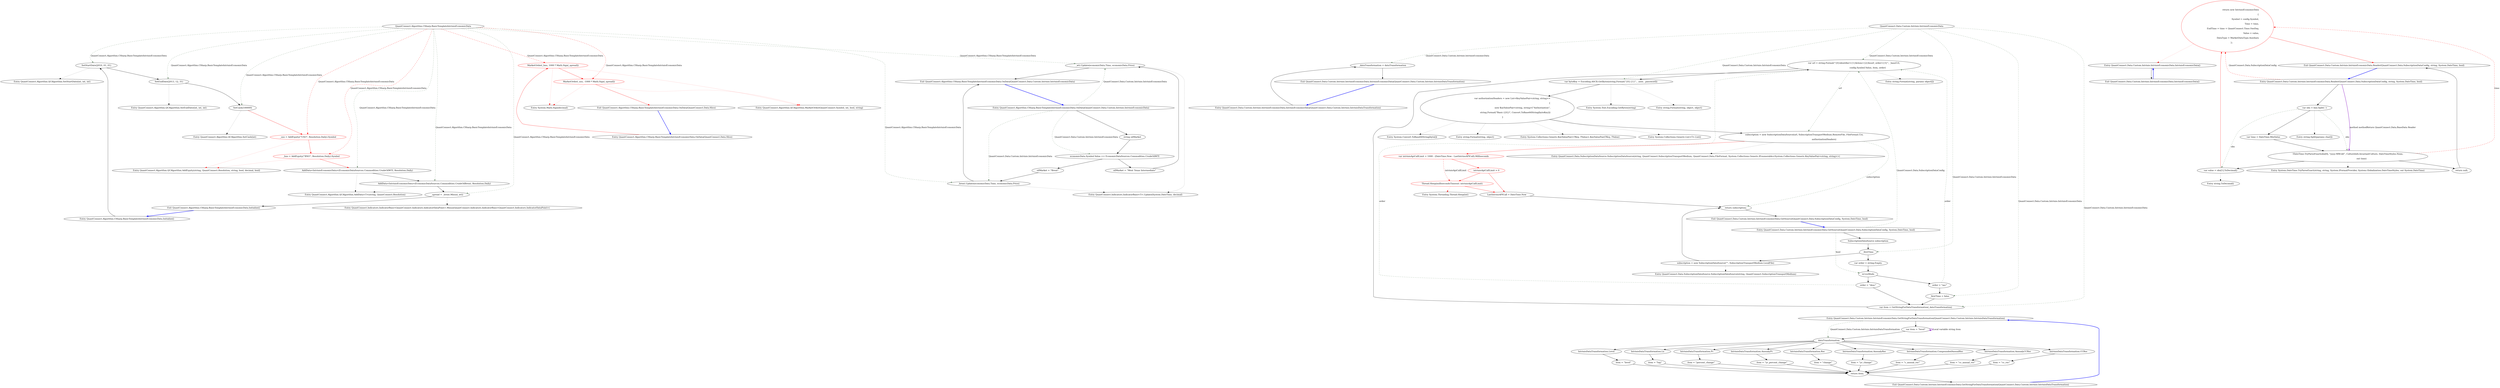 digraph  {
n31 [label="QuantConnect.Algorithm.CSharp.BasicTemplateIntrinioEconomicData", span=""];
n0 [label="Entry QuantConnect.Algorithm.CSharp.BasicTemplateIntrinioEconomicData.Initialize()", span="43-43", cluster="QuantConnect.Algorithm.CSharp.BasicTemplateIntrinioEconomicData.Initialize()"];
n1 [label="SetStartDate(2010, 01, 01)", span="45-45", cluster="QuantConnect.Algorithm.CSharp.BasicTemplateIntrinioEconomicData.Initialize()"];
n2 [label="SetEndDate(2013, 12, 31)", span="46-46", cluster="QuantConnect.Algorithm.CSharp.BasicTemplateIntrinioEconomicData.Initialize()"];
n10 [label="Entry QuantConnect.Algorithm.QCAlgorithm.SetStartDate(int, int, int)", span="1093-1093", cluster="QuantConnect.Algorithm.QCAlgorithm.SetStartDate(int, int, int)"];
n3 [label="SetCash(100000)", span="47-47", cluster="QuantConnect.Algorithm.CSharp.BasicTemplateIntrinioEconomicData.Initialize()"];
n11 [label="Entry QuantConnect.Algorithm.QCAlgorithm.SetEndDate(int, int, int)", span="1118-1118", cluster="QuantConnect.Algorithm.QCAlgorithm.SetEndDate(int, int, int)"];
n4 [label="_uso = AddEquity(''USO'', Resolution.Daily).Symbol", span="53-53", cluster="QuantConnect.Algorithm.CSharp.BasicTemplateIntrinioEconomicData.Initialize()", color=red, community=0];
n12 [label="Entry QuantConnect.Algorithm.QCAlgorithm.SetCash(int)", span="1042-1042", cluster="QuantConnect.Algorithm.QCAlgorithm.SetCash(int)"];
n5 [label="_bno = AddEquity(''BNO'', Resolution.Daily).Symbol", span="54-54", cluster="QuantConnect.Algorithm.CSharp.BasicTemplateIntrinioEconomicData.Initialize()", color=red, community=0];
n13 [label="Entry QuantConnect.Algorithm.QCAlgorithm.AddEquity(string, QuantConnect.Resolution, string, bool, decimal, bool)", span="1367-1367", cluster="QuantConnect.Algorithm.QCAlgorithm.AddEquity(string, QuantConnect.Resolution, string, bool, decimal, bool)"];
n6 [label="AddData<IntrinioEconomicData>(EconomicDataSources.Commodities.CrudeOilWTI, Resolution.Daily)", span="56-56", cluster="QuantConnect.Algorithm.CSharp.BasicTemplateIntrinioEconomicData.Initialize()"];
n7 [label="AddData<IntrinioEconomicData>(EconomicDataSources.Commodities.CrudeOilBrent, Resolution.Daily)", span="57-57", cluster="QuantConnect.Algorithm.CSharp.BasicTemplateIntrinioEconomicData.Initialize()"];
n14 [label="Entry QuantConnect.Algorithm.QCAlgorithm.AddData<T>(string, QuantConnect.Resolution)", span="1600-1600", cluster="QuantConnect.Algorithm.QCAlgorithm.AddData<T>(string, QuantConnect.Resolution)"];
n8 [label="_spread = _brent.Minus(_wti)", span="58-58", cluster="QuantConnect.Algorithm.CSharp.BasicTemplateIntrinioEconomicData.Initialize()"];
n9 [label="Exit QuantConnect.Algorithm.CSharp.BasicTemplateIntrinioEconomicData.Initialize()", span="43-43", cluster="QuantConnect.Algorithm.CSharp.BasicTemplateIntrinioEconomicData.Initialize()"];
n15 [label="Entry QuantConnect.Indicators.IndicatorBase<QuantConnect.Indicators.IndicatorDataPoint>.Minus(QuantConnect.Indicators.IndicatorBase<QuantConnect.Indicators.IndicatorDataPoint>)", span="170-170", cluster="QuantConnect.Indicators.IndicatorBase<QuantConnect.Indicators.IndicatorDataPoint>.Minus(QuantConnect.Indicators.IndicatorBase<QuantConnect.Indicators.IndicatorDataPoint>)"];
n16 [label="Entry QuantConnect.Algorithm.CSharp.BasicTemplateIntrinioEconomicData.OnData(QuantConnect.Data.Slice)", span="65-65", cluster="QuantConnect.Algorithm.CSharp.BasicTemplateIntrinioEconomicData.OnData(QuantConnect.Data.Slice)"];
n17 [label="MarketOrder(_bno, 1000 * Math.Sign(_spread))", span="67-67", cluster="QuantConnect.Algorithm.CSharp.BasicTemplateIntrinioEconomicData.OnData(QuantConnect.Data.Slice)", color=red, community=0];
n18 [label="MarketOrder(_uso, -1000 * Math.Sign(_spread))", span="68-68", cluster="QuantConnect.Algorithm.CSharp.BasicTemplateIntrinioEconomicData.OnData(QuantConnect.Data.Slice)", color=red, community=0];
n20 [label="Entry System.Math.Sign(decimal)", span="0-0", cluster="System.Math.Sign(decimal)"];
n21 [label="Entry QuantConnect.Algorithm.QCAlgorithm.MarketOrder(QuantConnect.Symbol, int, bool, string)", span="171-171", cluster="QuantConnect.Algorithm.QCAlgorithm.MarketOrder(QuantConnect.Symbol, int, bool, string)"];
n19 [label="Exit QuantConnect.Algorithm.CSharp.BasicTemplateIntrinioEconomicData.OnData(QuantConnect.Data.Slice)", span="65-65", cluster="QuantConnect.Algorithm.CSharp.BasicTemplateIntrinioEconomicData.OnData(QuantConnect.Data.Slice)"];
n22 [label="Entry QuantConnect.Algorithm.CSharp.BasicTemplateIntrinioEconomicData.OnData(QuantConnect.Data.Custom.Intrinio.IntrinioEconomicData)", span="71-71", cluster="QuantConnect.Algorithm.CSharp.BasicTemplateIntrinioEconomicData.OnData(QuantConnect.Data.Custom.Intrinio.IntrinioEconomicData)"];
n23 [label="string oilMarket", span="73-73", cluster="QuantConnect.Algorithm.CSharp.BasicTemplateIntrinioEconomicData.OnData(QuantConnect.Data.Custom.Intrinio.IntrinioEconomicData)"];
n24 [label="economicData.Symbol.Value == EconomicDataSources.Commodities.CrudeOilWTI", span="74-74", cluster="QuantConnect.Algorithm.CSharp.BasicTemplateIntrinioEconomicData.OnData(QuantConnect.Data.Custom.Intrinio.IntrinioEconomicData)"];
n26 [label="_wti.Update(economicData.Time, economicData.Price)", span="77-77", cluster="QuantConnect.Algorithm.CSharp.BasicTemplateIntrinioEconomicData.OnData(QuantConnect.Data.Custom.Intrinio.IntrinioEconomicData)"];
n28 [label="_brent.Update(economicData.Time, economicData.Price)", span="82-82", cluster="QuantConnect.Algorithm.CSharp.BasicTemplateIntrinioEconomicData.OnData(QuantConnect.Data.Custom.Intrinio.IntrinioEconomicData)"];
n25 [label="oilMarket = ''West Texas Intermediate''", span="76-76", cluster="QuantConnect.Algorithm.CSharp.BasicTemplateIntrinioEconomicData.OnData(QuantConnect.Data.Custom.Intrinio.IntrinioEconomicData)"];
n27 [label="oilMarket = ''Brent''", span="81-81", cluster="QuantConnect.Algorithm.CSharp.BasicTemplateIntrinioEconomicData.OnData(QuantConnect.Data.Custom.Intrinio.IntrinioEconomicData)"];
n29 [label="Exit QuantConnect.Algorithm.CSharp.BasicTemplateIntrinioEconomicData.OnData(QuantConnect.Data.Custom.Intrinio.IntrinioEconomicData)", span="71-71", cluster="QuantConnect.Algorithm.CSharp.BasicTemplateIntrinioEconomicData.OnData(QuantConnect.Data.Custom.Intrinio.IntrinioEconomicData)"];
n30 [label="Entry QuantConnect.Indicators.IndicatorBase<T>.Update(System.DateTime, decimal)", span="106-106", cluster="QuantConnect.Indicators.IndicatorBase<T>.Update(System.DateTime, decimal)"];
m0_26 [label="Entry string.Format(string, params object[])", span="0-0", cluster="string.Format(string, params object[])", file="IntrinioEconomicData.cs"];
m0_28 [label="Entry System.Text.Encoding.GetBytes(string)", span="0-0", cluster="System.Text.Encoding.GetBytes(string)", file="IntrinioEconomicData.cs"];
m0_31 [label="Entry System.Convert.ToBase64String(byte[])", span="0-0", cluster="System.Convert.ToBase64String(byte[])", file="IntrinioEconomicData.cs"];
m0_35 [label="Entry QuantConnect.Data.SubscriptionDataSource.SubscriptionDataSource(string, QuantConnect.SubscriptionTransportMedium)", span="51-51", cluster="QuantConnect.Data.SubscriptionDataSource.SubscriptionDataSource(string, QuantConnect.SubscriptionTransportMedium)", file="IntrinioEconomicData.cs"];
m0_25 [label="Entry QuantConnect.Data.Custom.Intrinio.IntrinioEconomicData.GetStringForDataTransformation(QuantConnect.Data.Custom.Intrinio.IntrinioDataTransformation)", span="195-195", cluster="QuantConnect.Data.Custom.Intrinio.IntrinioEconomicData.GetStringForDataTransformation(QuantConnect.Data.Custom.Intrinio.IntrinioDataTransformation)", file="IntrinioEconomicData.cs"];
m0_47 [label="var item = ''level''", span="197-197", cluster="QuantConnect.Data.Custom.Intrinio.IntrinioEconomicData.GetStringForDataTransformation(QuantConnect.Data.Custom.Intrinio.IntrinioDataTransformation)", file="IntrinioEconomicData.cs"];
m0_48 [label=dataTransformation, span="198-198", cluster="QuantConnect.Data.Custom.Intrinio.IntrinioEconomicData.GetStringForDataTransformation(QuantConnect.Data.Custom.Intrinio.IntrinioDataTransformation)", file="IntrinioEconomicData.cs"];
m0_49 [label="IntrinioDataTransformation.Roc", span="200-200", cluster="QuantConnect.Data.Custom.Intrinio.IntrinioEconomicData.GetStringForDataTransformation(QuantConnect.Data.Custom.Intrinio.IntrinioDataTransformation)", file="IntrinioEconomicData.cs"];
m0_51 [label="IntrinioDataTransformation.AnnualyRoc", span="203-203", cluster="QuantConnect.Data.Custom.Intrinio.IntrinioEconomicData.GetStringForDataTransformation(QuantConnect.Data.Custom.Intrinio.IntrinioDataTransformation)", file="IntrinioEconomicData.cs"];
m0_53 [label="IntrinioDataTransformation.CompoundedAnnualRoc", span="206-206", cluster="QuantConnect.Data.Custom.Intrinio.IntrinioEconomicData.GetStringForDataTransformation(QuantConnect.Data.Custom.Intrinio.IntrinioDataTransformation)", file="IntrinioEconomicData.cs"];
m0_55 [label="IntrinioDataTransformation.AnnualyCCRoc", span="209-209", cluster="QuantConnect.Data.Custom.Intrinio.IntrinioEconomicData.GetStringForDataTransformation(QuantConnect.Data.Custom.Intrinio.IntrinioDataTransformation)", file="IntrinioEconomicData.cs"];
m0_57 [label="IntrinioDataTransformation.CCRoc", span="212-212", cluster="QuantConnect.Data.Custom.Intrinio.IntrinioEconomicData.GetStringForDataTransformation(QuantConnect.Data.Custom.Intrinio.IntrinioDataTransformation)", file="IntrinioEconomicData.cs"];
m0_59 [label="IntrinioDataTransformation.Level", span="215-215", cluster="QuantConnect.Data.Custom.Intrinio.IntrinioEconomicData.GetStringForDataTransformation(QuantConnect.Data.Custom.Intrinio.IntrinioDataTransformation)", file="IntrinioEconomicData.cs"];
m0_61 [label="IntrinioDataTransformation.Ln", span="218-218", cluster="QuantConnect.Data.Custom.Intrinio.IntrinioEconomicData.GetStringForDataTransformation(QuantConnect.Data.Custom.Intrinio.IntrinioDataTransformation)", file="IntrinioEconomicData.cs"];
m0_63 [label="IntrinioDataTransformation.Pc", span="221-221", cluster="QuantConnect.Data.Custom.Intrinio.IntrinioEconomicData.GetStringForDataTransformation(QuantConnect.Data.Custom.Intrinio.IntrinioDataTransformation)", file="IntrinioEconomicData.cs"];
m0_65 [label="IntrinioDataTransformation.AnnualyPc", span="224-224", cluster="QuantConnect.Data.Custom.Intrinio.IntrinioEconomicData.GetStringForDataTransformation(QuantConnect.Data.Custom.Intrinio.IntrinioDataTransformation)", file="IntrinioEconomicData.cs"];
m0_50 [label="item = ''change''", span="201-201", cluster="QuantConnect.Data.Custom.Intrinio.IntrinioEconomicData.GetStringForDataTransformation(QuantConnect.Data.Custom.Intrinio.IntrinioDataTransformation)", file="IntrinioEconomicData.cs"];
m0_52 [label="item = ''yr_change''", span="204-204", cluster="QuantConnect.Data.Custom.Intrinio.IntrinioEconomicData.GetStringForDataTransformation(QuantConnect.Data.Custom.Intrinio.IntrinioDataTransformation)", file="IntrinioEconomicData.cs"];
m0_54 [label="item = ''c_annual_roc''", span="207-207", cluster="QuantConnect.Data.Custom.Intrinio.IntrinioEconomicData.GetStringForDataTransformation(QuantConnect.Data.Custom.Intrinio.IntrinioDataTransformation)", file="IntrinioEconomicData.cs"];
m0_56 [label="item = ''cc_annual_roc''", span="210-210", cluster="QuantConnect.Data.Custom.Intrinio.IntrinioEconomicData.GetStringForDataTransformation(QuantConnect.Data.Custom.Intrinio.IntrinioDataTransformation)", file="IntrinioEconomicData.cs"];
m0_58 [label="item = ''cc_roc''", span="213-213", cluster="QuantConnect.Data.Custom.Intrinio.IntrinioEconomicData.GetStringForDataTransformation(QuantConnect.Data.Custom.Intrinio.IntrinioDataTransformation)", file="IntrinioEconomicData.cs"];
m0_60 [label="item = ''level''", span="216-216", cluster="QuantConnect.Data.Custom.Intrinio.IntrinioEconomicData.GetStringForDataTransformation(QuantConnect.Data.Custom.Intrinio.IntrinioDataTransformation)", file="IntrinioEconomicData.cs"];
m0_62 [label="item = ''log''", span="219-219", cluster="QuantConnect.Data.Custom.Intrinio.IntrinioEconomicData.GetStringForDataTransformation(QuantConnect.Data.Custom.Intrinio.IntrinioDataTransformation)", file="IntrinioEconomicData.cs"];
m0_64 [label="item = ''percent_change''", span="222-222", cluster="QuantConnect.Data.Custom.Intrinio.IntrinioEconomicData.GetStringForDataTransformation(QuantConnect.Data.Custom.Intrinio.IntrinioDataTransformation)", file="IntrinioEconomicData.cs"];
m0_66 [label="item = ''yr_percent_change''", span="225-225", cluster="QuantConnect.Data.Custom.Intrinio.IntrinioEconomicData.GetStringForDataTransformation(QuantConnect.Data.Custom.Intrinio.IntrinioDataTransformation)", file="IntrinioEconomicData.cs"];
m0_67 [label="return item;", span="228-228", cluster="QuantConnect.Data.Custom.Intrinio.IntrinioEconomicData.GetStringForDataTransformation(QuantConnect.Data.Custom.Intrinio.IntrinioDataTransformation)", file="IntrinioEconomicData.cs"];
m0_68 [label="Exit QuantConnect.Data.Custom.Intrinio.IntrinioEconomicData.GetStringForDataTransformation(QuantConnect.Data.Custom.Intrinio.IntrinioDataTransformation)", span="195-195", cluster="QuantConnect.Data.Custom.Intrinio.IntrinioEconomicData.GetStringForDataTransformation(QuantConnect.Data.Custom.Intrinio.IntrinioDataTransformation)", file="IntrinioEconomicData.cs"];
m0_32 [label="Entry string.Format(string, object)", span="0-0", cluster="string.Format(string, object)", file="IntrinioEconomicData.cs"];
m0_2 [label="Entry QuantConnect.Data.Custom.Intrinio.IntrinioEconomicData.IntrinioEconomicData(QuantConnect.Data.Custom.Intrinio.IntrinioDataTransformation)", span="102-102", cluster="QuantConnect.Data.Custom.Intrinio.IntrinioEconomicData.IntrinioEconomicData(QuantConnect.Data.Custom.Intrinio.IntrinioDataTransformation)", file="IntrinioEconomicData.cs"];
m0_3 [label="_dataTransformation = dataTransformation", span="104-104", cluster="QuantConnect.Data.Custom.Intrinio.IntrinioEconomicData.IntrinioEconomicData(QuantConnect.Data.Custom.Intrinio.IntrinioDataTransformation)", file="IntrinioEconomicData.cs"];
m0_4 [label="Exit QuantConnect.Data.Custom.Intrinio.IntrinioEconomicData.IntrinioEconomicData(QuantConnect.Data.Custom.Intrinio.IntrinioDataTransformation)", span="102-102", cluster="QuantConnect.Data.Custom.Intrinio.IntrinioEconomicData.IntrinioEconomicData(QuantConnect.Data.Custom.Intrinio.IntrinioDataTransformation)", file="IntrinioEconomicData.cs"];
m0_27 [label="Entry string.Format(string, object, object)", span="0-0", cluster="string.Format(string, object, object)", file="IntrinioEconomicData.cs"];
m0_0 [label="Entry QuantConnect.Data.Custom.Intrinio.IntrinioEconomicData.IntrinioEconomicData()", span="94-94", cluster="QuantConnect.Data.Custom.Intrinio.IntrinioEconomicData.IntrinioEconomicData()", file="IntrinioEconomicData.cs"];
m0_1 [label="Exit QuantConnect.Data.Custom.Intrinio.IntrinioEconomicData.IntrinioEconomicData()", span="94-94", cluster="QuantConnect.Data.Custom.Intrinio.IntrinioEconomicData.IntrinioEconomicData()", file="IntrinioEconomicData.cs"];
m0_30 [label="Entry System.Collections.Generic.KeyValuePair<TKey, TValue>.KeyValuePair(TKey, TValue)", span="0-0", cluster="System.Collections.Generic.KeyValuePair<TKey, TValue>.KeyValuePair(TKey, TValue)", file="IntrinioEconomicData.cs"];
m0_34 [label="Entry System.Threading.Thread.Sleep(int)", span="0-0", cluster="System.Threading.Thread.Sleep(int)", file="IntrinioEconomicData.cs"];
m0_29 [label="Entry System.Collections.Generic.List<T>.List()", span="0-0", cluster="System.Collections.Generic.List<T>.List()", file="IntrinioEconomicData.cs"];
m0_33 [label="Entry QuantConnect.Data.SubscriptionDataSource.SubscriptionDataSource(string, QuantConnect.SubscriptionTransportMedium, QuantConnect.Data.FileFormat, System.Collections.Generic.IEnumerable<System.Collections.Generic.KeyValuePair<string, string>>)", span="75-75", cluster="QuantConnect.Data.SubscriptionDataSource.SubscriptionDataSource(string, QuantConnect.SubscriptionTransportMedium, QuantConnect.Data.FileFormat, System.Collections.Generic.IEnumerable<System.Collections.Generic.KeyValuePair<string, string>>)", file="IntrinioEconomicData.cs"];
m0_44 [label="Entry string.Split(params char[])", span="0-0", cluster="string.Split(params char[])", file="IntrinioEconomicData.cs"];
m0_36 [label="Entry QuantConnect.Data.Custom.Intrinio.IntrinioEconomicData.Reader(QuantConnect.Data.SubscriptionDataConfig, string, System.DateTime, bool)", span="178-178", cluster="QuantConnect.Data.Custom.Intrinio.IntrinioEconomicData.Reader(QuantConnect.Data.SubscriptionDataConfig, string, System.DateTime, bool)", file="IntrinioEconomicData.cs"];
m0_37 [label="var obs = line.Split(',')", span="180-180", cluster="QuantConnect.Data.Custom.Intrinio.IntrinioEconomicData.Reader(QuantConnect.Data.SubscriptionDataConfig, string, System.DateTime, bool)", file="IntrinioEconomicData.cs"];
m0_42 [label="return new IntrinioEconomicData\r\n            {\r\n                Symbol = config.Symbol,\r\n                Time = time,\r\n                EndTime = time + QuantConnect.Time.OneDay,\r\n                Value = value,\r\n                DataType = MarketDataType.Auxiliary\r\n            };", span="185-192", cluster="QuantConnect.Data.Custom.Intrinio.IntrinioEconomicData.Reader(QuantConnect.Data.SubscriptionDataConfig, string, System.DateTime, bool)", color=red, community=0, file="IntrinioEconomicData.cs"];
m0_38 [label="var time = DateTime.MinValue", span="181-181", cluster="QuantConnect.Data.Custom.Intrinio.IntrinioEconomicData.Reader(QuantConnect.Data.SubscriptionDataConfig, string, System.DateTime, bool)", file="IntrinioEconomicData.cs"];
m0_39 [label="!DateTime.TryParseExact(obs[0], ''yyyy-MM-dd'', CultureInfo.InvariantCulture, DateTimeStyles.None,\r\n                                        out time)", span="182-183", cluster="QuantConnect.Data.Custom.Intrinio.IntrinioEconomicData.Reader(QuantConnect.Data.SubscriptionDataConfig, string, System.DateTime, bool)", file="IntrinioEconomicData.cs"];
m0_41 [label="var value = obs[1].ToDecimal()", span="184-184", cluster="QuantConnect.Data.Custom.Intrinio.IntrinioEconomicData.Reader(QuantConnect.Data.SubscriptionDataConfig, string, System.DateTime, bool)", file="IntrinioEconomicData.cs"];
m0_40 [label="return null;", span="183-183", cluster="QuantConnect.Data.Custom.Intrinio.IntrinioEconomicData.Reader(QuantConnect.Data.SubscriptionDataConfig, string, System.DateTime, bool)", file="IntrinioEconomicData.cs"];
m0_43 [label="Exit QuantConnect.Data.Custom.Intrinio.IntrinioEconomicData.Reader(QuantConnect.Data.SubscriptionDataConfig, string, System.DateTime, bool)", span="178-178", cluster="QuantConnect.Data.Custom.Intrinio.IntrinioEconomicData.Reader(QuantConnect.Data.SubscriptionDataConfig, string, System.DateTime, bool)", file="IntrinioEconomicData.cs"];
m0_5 [label="Entry QuantConnect.Data.Custom.Intrinio.IntrinioEconomicData.GetSource(QuantConnect.Data.SubscriptionDataConfig, System.DateTime, bool)", span="122-122", cluster="QuantConnect.Data.Custom.Intrinio.IntrinioEconomicData.GetSource(QuantConnect.Data.SubscriptionDataConfig, System.DateTime, bool)", file="IntrinioEconomicData.cs"];
m0_6 [label="SubscriptionDataSource subscription", span="124-124", cluster="QuantConnect.Data.Custom.Intrinio.IntrinioEconomicData.GetSource(QuantConnect.Data.SubscriptionDataConfig, System.DateTime, bool)", file="IntrinioEconomicData.cs"];
m0_9 [label=isLiveMode, span="129-129", cluster="QuantConnect.Data.Custom.Intrinio.IntrinioEconomicData.GetSource(QuantConnect.Data.SubscriptionDataConfig, System.DateTime, bool)", file="IntrinioEconomicData.cs"];
m0_14 [label="var url = string.Format(''{0}identifier={1}&item={2}&sort_order={3}'', _baseUrl,\r\n                                        config.Symbol.Value, item, order)", span="143-144", cluster="QuantConnect.Data.Custom.Intrinio.IntrinioEconomicData.GetSource(QuantConnect.Data.SubscriptionDataConfig, System.DateTime, bool)", file="IntrinioEconomicData.cs"];
m0_7 [label=_firstTime, span="126-126", cluster="QuantConnect.Data.Custom.Intrinio.IntrinioEconomicData.GetSource(QuantConnect.Data.SubscriptionDataConfig, System.DateTime, bool)", file="IntrinioEconomicData.cs"];
m0_8 [label="var order = string.Empty", span="128-128", cluster="QuantConnect.Data.Custom.Intrinio.IntrinioEconomicData.GetSource(QuantConnect.Data.SubscriptionDataConfig, System.DateTime, bool)", file="IntrinioEconomicData.cs"];
m0_22 [label="subscription = new SubscriptionDataSource('''', SubscriptionTransportMedium.LocalFile)", span="161-161", cluster="QuantConnect.Data.Custom.Intrinio.IntrinioEconomicData.GetSource(QuantConnect.Data.SubscriptionDataConfig, System.DateTime, bool)", file="IntrinioEconomicData.cs"];
m0_10 [label="order = ''desc''", span="132-132", cluster="QuantConnect.Data.Custom.Intrinio.IntrinioEconomicData.GetSource(QuantConnect.Data.SubscriptionDataConfig, System.DateTime, bool)", file="IntrinioEconomicData.cs"];
m0_11 [label="order = ''asc''", span="137-137", cluster="QuantConnect.Data.Custom.Intrinio.IntrinioEconomicData.GetSource(QuantConnect.Data.SubscriptionDataConfig, System.DateTime, bool)", file="IntrinioEconomicData.cs"];
m0_12 [label="_firstTime = false", span="139-139", cluster="QuantConnect.Data.Custom.Intrinio.IntrinioEconomicData.GetSource(QuantConnect.Data.SubscriptionDataConfig, System.DateTime, bool)", file="IntrinioEconomicData.cs"];
m0_13 [label="var item = GetStringForDataTransformation(_dataTransformation)", span="142-142", cluster="QuantConnect.Data.Custom.Intrinio.IntrinioEconomicData.GetSource(QuantConnect.Data.SubscriptionDataConfig, System.DateTime, bool)", file="IntrinioEconomicData.cs"];
m0_15 [label="var byteKey = Encoding.ASCII.GetBytes(string.Format(''{0}:{1}'', _user, _password))", span="145-145", cluster="QuantConnect.Data.Custom.Intrinio.IntrinioEconomicData.GetSource(QuantConnect.Data.SubscriptionDataConfig, System.DateTime, bool)", file="IntrinioEconomicData.cs"];
m0_17 [label="subscription = new SubscriptionDataSource(url, SubscriptionTransportMedium.RemoteFile, FileFormat.Csv,\r\n                                                          authorizationHeaders)", span="152-153", cluster="QuantConnect.Data.Custom.Intrinio.IntrinioEconomicData.GetSource(QuantConnect.Data.SubscriptionDataConfig, System.DateTime, bool)", file="IntrinioEconomicData.cs"];
m0_16 [label="var authorizationHeaders = new List<KeyValuePair<string, string>>\r\n                {\r\n                    new KeyValuePair<string, string>(''Authorization'',\r\n                                                     string.Format(''Basic ({0})'', Convert.ToBase64String(byteKey)))\r\n                }", span="146-150", cluster="QuantConnect.Data.Custom.Intrinio.IntrinioEconomicData.GetSource(QuantConnect.Data.SubscriptionDataConfig, System.DateTime, bool)", file="IntrinioEconomicData.cs"];
m0_18 [label="var intrinioApiCallLimit = 1000 - (DateTime.Now - LastIntrinoAPICall).Milliseconds", span="155-155", cluster="QuantConnect.Data.Custom.Intrinio.IntrinioEconomicData.GetSource(QuantConnect.Data.SubscriptionDataConfig, System.DateTime, bool)", color=red, community=0, file="IntrinioEconomicData.cs"];
m0_23 [label="return subscription;", span="163-163", cluster="QuantConnect.Data.Custom.Intrinio.IntrinioEconomicData.GetSource(QuantConnect.Data.SubscriptionDataConfig, System.DateTime, bool)", file="IntrinioEconomicData.cs"];
m0_19 [label="intrinioApiCallLimit > 0", span="156-156", cluster="QuantConnect.Data.Custom.Intrinio.IntrinioEconomicData.GetSource(QuantConnect.Data.SubscriptionDataConfig, System.DateTime, bool)", color=red, community=0, file="IntrinioEconomicData.cs"];
m0_20 [label="Thread.Sleep(millisecondsTimeout: intrinioApiCallLimit)", span="156-156", cluster="QuantConnect.Data.Custom.Intrinio.IntrinioEconomicData.GetSource(QuantConnect.Data.SubscriptionDataConfig, System.DateTime, bool)", color=red, community=0, file="IntrinioEconomicData.cs"];
m0_21 [label="LastIntrinoAPICall = DateTime.Now", span="157-157", cluster="QuantConnect.Data.Custom.Intrinio.IntrinioEconomicData.GetSource(QuantConnect.Data.SubscriptionDataConfig, System.DateTime, bool)", file="IntrinioEconomicData.cs"];
m0_24 [label="Exit QuantConnect.Data.Custom.Intrinio.IntrinioEconomicData.GetSource(QuantConnect.Data.SubscriptionDataConfig, System.DateTime, bool)", span="122-122", cluster="QuantConnect.Data.Custom.Intrinio.IntrinioEconomicData.GetSource(QuantConnect.Data.SubscriptionDataConfig, System.DateTime, bool)", file="IntrinioEconomicData.cs"];
m0_45 [label="Entry System.DateTime.TryParseExact(string, string, System.IFormatProvider, System.Globalization.DateTimeStyles, out System.DateTime)", span="0-0", cluster="System.DateTime.TryParseExact(string, string, System.IFormatProvider, System.Globalization.DateTimeStyles, out System.DateTime)", file="IntrinioEconomicData.cs"];
m0_46 [label="Entry string.ToDecimal()", span="248-248", cluster="string.ToDecimal()", file="IntrinioEconomicData.cs"];
m0_69 [label="QuantConnect.Data.Custom.Intrinio.IntrinioEconomicData", span="", file="IntrinioEconomicData.cs"];
n31 -> n1  [key=1, style=dashed, color=darkseagreen4, label="QuantConnect.Algorithm.CSharp.BasicTemplateIntrinioEconomicData"];
n31 -> n2  [key=1, style=dashed, color=darkseagreen4, label="QuantConnect.Algorithm.CSharp.BasicTemplateIntrinioEconomicData"];
n31 -> n3  [key=1, style=dashed, color=darkseagreen4, label="QuantConnect.Algorithm.CSharp.BasicTemplateIntrinioEconomicData"];
n31 -> n4  [key=1, style=dashed, color=red, label="QuantConnect.Algorithm.CSharp.BasicTemplateIntrinioEconomicData"];
n31 -> n5  [key=1, style=dashed, color=red, label="QuantConnect.Algorithm.CSharp.BasicTemplateIntrinioEconomicData"];
n31 -> n6  [key=1, style=dashed, color=darkseagreen4, label="QuantConnect.Algorithm.CSharp.BasicTemplateIntrinioEconomicData"];
n31 -> n7  [key=1, style=dashed, color=darkseagreen4, label="QuantConnect.Algorithm.CSharp.BasicTemplateIntrinioEconomicData"];
n31 -> n8  [key=1, style=dashed, color=darkseagreen4, label="QuantConnect.Algorithm.CSharp.BasicTemplateIntrinioEconomicData"];
n31 -> n17  [key=1, style=dashed, color=red, label="QuantConnect.Algorithm.CSharp.BasicTemplateIntrinioEconomicData"];
n31 -> n18  [key=1, style=dashed, color=red, label="QuantConnect.Algorithm.CSharp.BasicTemplateIntrinioEconomicData"];
n31 -> n26  [key=1, style=dashed, color=darkseagreen4, label="QuantConnect.Algorithm.CSharp.BasicTemplateIntrinioEconomicData"];
n31 -> n28  [key=1, style=dashed, color=darkseagreen4, label="QuantConnect.Algorithm.CSharp.BasicTemplateIntrinioEconomicData"];
n0 -> n1  [key=0, style=solid];
n1 -> n2  [key=0, style=solid];
n1 -> n10  [key=2, style=dotted];
n2 -> n3  [key=0, style=solid];
n2 -> n11  [key=2, style=dotted];
n3 -> n4  [key=0, style=solid, color=red];
n3 -> n12  [key=2, style=dotted];
n4 -> n5  [key=0, style=solid, color=red];
n4 -> n13  [key=2, style=dotted, color=red];
n5 -> n6  [key=0, style=solid, color=red];
n5 -> n13  [key=2, style=dotted, color=red];
n6 -> n7  [key=0, style=solid];
n6 -> n14  [key=2, style=dotted];
n7 -> n8  [key=0, style=solid];
n7 -> n14  [key=2, style=dotted];
n8 -> n9  [key=0, style=solid];
n8 -> n15  [key=2, style=dotted];
n9 -> n0  [key=0, style=bold, color=blue];
n16 -> n17  [key=0, style=solid, color=red];
n17 -> n18  [key=0, style=solid, color=red];
n17 -> n20  [key=2, style=dotted, color=red];
n17 -> n21  [key=2, style=dotted, color=red];
n18 -> n19  [key=0, style=solid, color=red];
n18 -> n20  [key=2, style=dotted, color=red];
n18 -> n21  [key=2, style=dotted, color=red];
n19 -> n16  [key=0, style=bold, color=blue];
n22 -> n23  [key=0, style=solid];
n22 -> n24  [key=1, style=dashed, color=darkseagreen4, label="QuantConnect.Data.Custom.Intrinio.IntrinioEconomicData"];
n22 -> n26  [key=1, style=dashed, color=darkseagreen4, label="QuantConnect.Data.Custom.Intrinio.IntrinioEconomicData"];
n22 -> n28  [key=1, style=dashed, color=darkseagreen4, label="QuantConnect.Data.Custom.Intrinio.IntrinioEconomicData"];
n23 -> n24  [key=0, style=solid];
n24 -> n25  [key=0, style=solid];
n24 -> n27  [key=0, style=solid];
n26 -> n29  [key=0, style=solid];
n26 -> n30  [key=2, style=dotted];
n28 -> n29  [key=0, style=solid];
n28 -> n30  [key=2, style=dotted];
n25 -> n26  [key=0, style=solid];
n27 -> n28  [key=0, style=solid];
n29 -> n22  [key=0, style=bold, color=blue];
m0_25 -> m0_47  [key=0, style=solid];
m0_25 -> m0_48  [key=1, style=dashed, color=darkseagreen4, label="QuantConnect.Data.Custom.Intrinio.IntrinioDataTransformation"];
m0_47 -> m0_48  [key=0, style=solid];
m0_47 -> m0_47  [key=3, color=darkorchid, style=bold, label="Local variable string item"];
m0_48 -> m0_49  [key=0, style=solid];
m0_48 -> m0_51  [key=0, style=solid];
m0_48 -> m0_53  [key=0, style=solid];
m0_48 -> m0_55  [key=0, style=solid];
m0_48 -> m0_57  [key=0, style=solid];
m0_48 -> m0_59  [key=0, style=solid];
m0_48 -> m0_61  [key=0, style=solid];
m0_48 -> m0_63  [key=0, style=solid];
m0_48 -> m0_65  [key=0, style=solid];
m0_49 -> m0_50  [key=0, style=solid];
m0_51 -> m0_52  [key=0, style=solid];
m0_53 -> m0_54  [key=0, style=solid];
m0_55 -> m0_56  [key=0, style=solid];
m0_57 -> m0_58  [key=0, style=solid];
m0_59 -> m0_60  [key=0, style=solid];
m0_61 -> m0_62  [key=0, style=solid];
m0_63 -> m0_64  [key=0, style=solid];
m0_65 -> m0_66  [key=0, style=solid];
m0_50 -> m0_67  [key=0, style=solid];
m0_52 -> m0_67  [key=0, style=solid];
m0_54 -> m0_67  [key=0, style=solid];
m0_56 -> m0_67  [key=0, style=solid];
m0_58 -> m0_67  [key=0, style=solid];
m0_60 -> m0_67  [key=0, style=solid];
m0_62 -> m0_67  [key=0, style=solid];
m0_64 -> m0_67  [key=0, style=solid];
m0_66 -> m0_67  [key=0, style=solid];
m0_67 -> m0_68  [key=0, style=solid];
m0_68 -> m0_25  [key=0, style=bold, color=blue];
m0_2 -> m0_3  [key=0, style=solid];
m0_3 -> m0_4  [key=0, style=solid];
m0_4 -> m0_2  [key=0, style=bold, color=blue];
m0_0 -> m0_1  [key=0, style=solid];
m0_1 -> m0_0  [key=0, style=bold, color=blue];
m0_36 -> m0_37  [key=0, style=solid];
m0_36 -> m0_42  [key=1, style=dashed, color=red, label="QuantConnect.Data.SubscriptionDataConfig"];
m0_36 -> m0_39  [key=3, color=darkorchid, style=bold, label="method methodReturn QuantConnect.Data.BaseData Reader"];
m0_37 -> m0_38  [key=0, style=solid];
m0_37 -> m0_44  [key=2, style=dotted];
m0_37 -> m0_39  [key=1, style=dashed, color=darkseagreen4, label=obs];
m0_37 -> m0_41  [key=1, style=dashed, color=darkseagreen4, label=obs];
m0_42 -> m0_43  [key=0, style=solid, color=red];
m0_42 -> m0_0  [key=2, style=dotted, color=red];
m0_38 -> m0_39  [key=0, style=solid];
m0_39 -> m0_40  [key=0, style=solid];
m0_39 -> m0_41  [key=0, style=solid];
m0_39 -> m0_45  [key=2, style=dotted];
m0_39 -> m0_42  [key=1, style=dashed, color=red, label=time];
m0_41 -> m0_42  [key=0, style=solid, color=red];
m0_41 -> m0_46  [key=2, style=dotted];
m0_40 -> m0_43  [key=0, style=solid];
m0_43 -> m0_36  [key=0, style=bold, color=blue];
m0_5 -> m0_6  [key=0, style=solid];
m0_5 -> m0_9  [key=1, style=dashed, color=darkseagreen4, label=bool];
m0_5 -> m0_14  [key=1, style=dashed, color=darkseagreen4, label="QuantConnect.Data.SubscriptionDataConfig"];
m0_6 -> m0_7  [key=0, style=solid];
m0_9 -> m0_10  [key=0, style=solid];
m0_9 -> m0_11  [key=0, style=solid];
m0_14 -> m0_15  [key=0, style=solid];
m0_14 -> m0_26  [key=2, style=dotted];
m0_14 -> m0_17  [key=1, style=dashed, color=darkseagreen4, label=url];
m0_7 -> m0_8  [key=0, style=solid];
m0_7 -> m0_22  [key=0, style=solid];
m0_8 -> m0_9  [key=0, style=solid];
m0_22 -> m0_23  [key=0, style=solid];
m0_22 -> m0_35  [key=2, style=dotted];
m0_10 -> m0_13  [key=0, style=solid];
m0_10 -> m0_14  [key=1, style=dashed, color=darkseagreen4, label=order];
m0_11 -> m0_12  [key=0, style=solid];
m0_11 -> m0_14  [key=1, style=dashed, color=darkseagreen4, label=order];
m0_12 -> m0_13  [key=0, style=solid];
m0_13 -> m0_14  [key=0, style=solid];
m0_13 -> m0_25  [key=2, style=dotted];
m0_15 -> m0_16  [key=0, style=solid];
m0_15 -> m0_27  [key=2, style=dotted];
m0_15 -> m0_28  [key=2, style=dotted];
m0_17 -> m0_18  [key=0, style=solid, color=red];
m0_17 -> m0_33  [key=2, style=dotted];
m0_17 -> m0_23  [key=1, style=dashed, color=darkseagreen4, label=subscription];
m0_16 -> m0_17  [key=0, style=solid];
m0_16 -> m0_29  [key=2, style=dotted];
m0_16 -> m0_30  [key=2, style=dotted];
m0_16 -> m0_31  [key=2, style=dotted];
m0_16 -> m0_32  [key=2, style=dotted];
m0_18 -> m0_19  [key=0, style=solid, color=red];
m0_18 -> m0_20  [key=1, style=dashed, color=red, label=intrinioApiCallLimit];
m0_23 -> m0_24  [key=0, style=solid];
m0_19 -> m0_20  [key=0, style=solid, color=red];
m0_19 -> m0_21  [key=0, style=solid, color=red];
m0_20 -> m0_21  [key=0, style=solid, color=red];
m0_20 -> m0_34  [key=2, style=dotted, color=red];
m0_21 -> m0_23  [key=0, style=solid];
m0_24 -> m0_5  [key=0, style=bold, color=blue];
m0_69 -> m0_3  [key=1, style=dashed, color=darkseagreen4, label="QuantConnect.Data.Custom.Intrinio.IntrinioEconomicData"];
m0_69 -> m0_7  [key=1, style=dashed, color=darkseagreen4, label="QuantConnect.Data.Custom.Intrinio.IntrinioEconomicData"];
m0_69 -> m0_12  [key=1, style=dashed, color=darkseagreen4, label="QuantConnect.Data.Custom.Intrinio.IntrinioEconomicData"];
m0_69 -> m0_13  [key=1, style=dashed, color=darkseagreen4, label="QuantConnect.Data.Custom.Intrinio.IntrinioEconomicData"];
m0_69 -> m0_14  [key=1, style=dashed, color=darkseagreen4, label="QuantConnect.Data.Custom.Intrinio.IntrinioEconomicData"];
m0_69 -> m0_15  [key=1, style=dashed, color=darkseagreen4, label="QuantConnect.Data.Custom.Intrinio.IntrinioEconomicData"];
}
